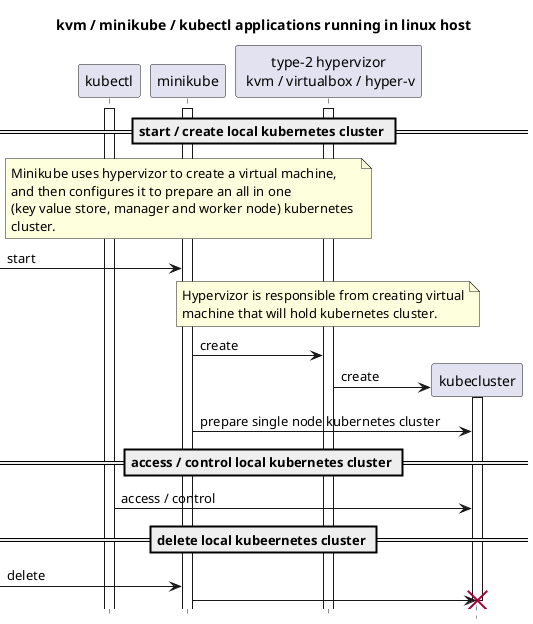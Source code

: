 @startuml

title
    kvm / minikube / kubectl applications running in linux host
end title

participant "kubectl" as kubectl
participant "minikube" as minikube
participant "type-2 hypervizor\n kvm / virtualbox / hyper-v" as hypervizor

== start / create local kubernetes cluster ==

activate minikube
activate kubectl
activate hypervizor

note over minikube
    Minikube uses hypervizor to create a virtual machine,
    and then configures it to prepare an all in one
    (key value store, manager and worker node) kubernetes 
    cluster.
end note

[-> minikube: start

note over hypervizor
    Hypervizor is responsible from creating virtual
    machine that will hold kubernetes cluster.
end note

minikube -> hypervizor: create

hypervizor -> kubecluster ** : create
activate kubecluster

minikube -> kubecluster : prepare single node kubernetes cluster

== access / control local kubernetes cluster ==

kubectl -> kubecluster: access / control


== delete local kubeernetes cluster ==

[-> minikube: delete
minikube -> kubecluster !!

deactivate kubecluster


hide footbox
@enduml